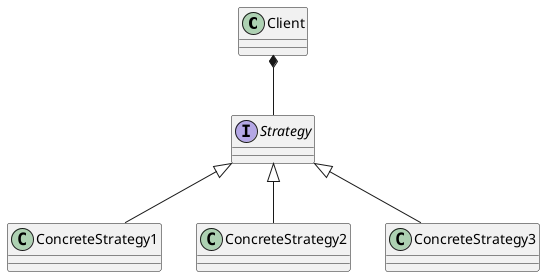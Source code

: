 @startuml


class Client

interface Strategy

class ConcreteStrategy1
class ConcreteStrategy2
class ConcreteStrategy3

Strategy <|-- ConcreteStrategy1
Strategy <|-- ConcreteStrategy2
Strategy <|-- ConcreteStrategy3

Client *-- Strategy





@enduml